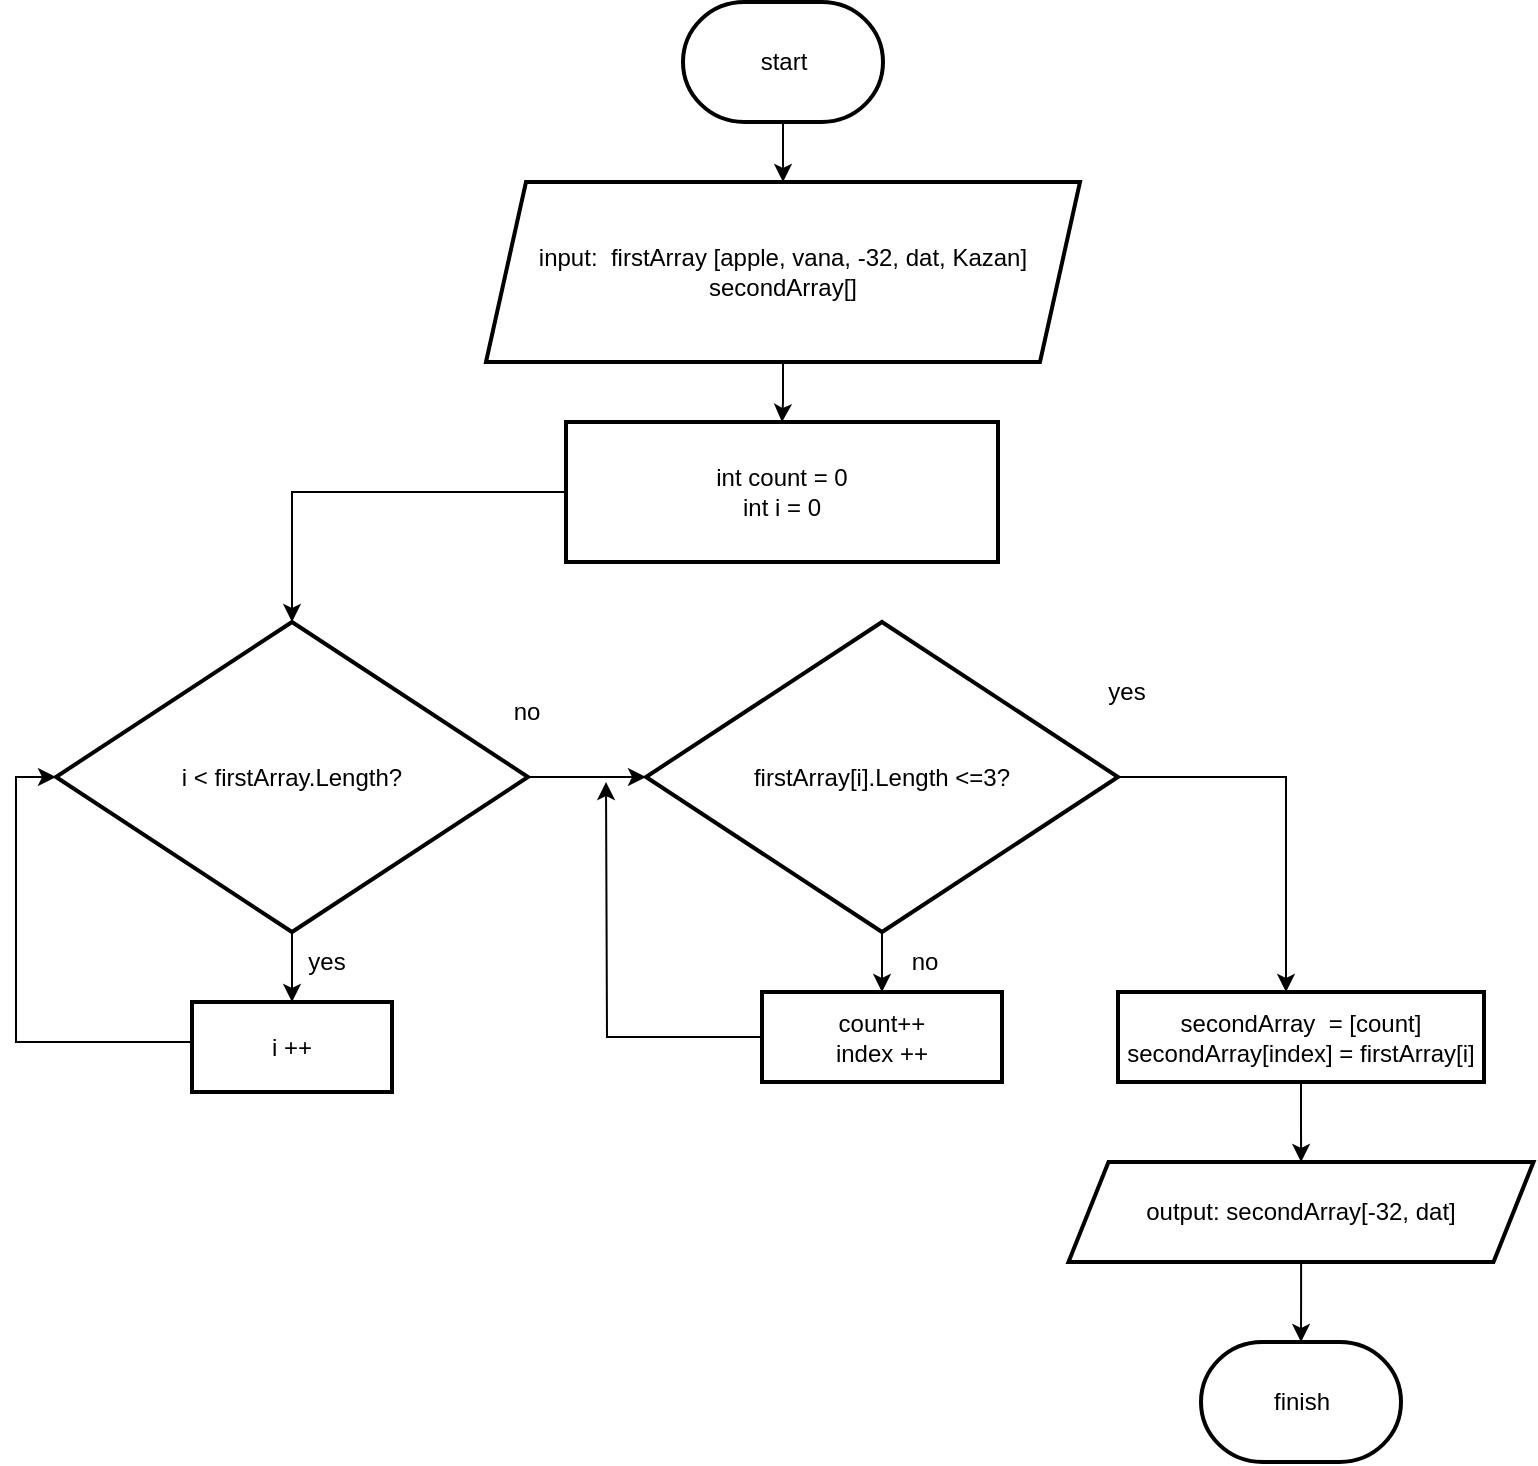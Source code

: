 <mxfile version="20.8.10" type="device"><diagram name="Страница 1" id="I1DZ3mgdHStBnoxhBMKm"><mxGraphModel dx="1132" dy="808" grid="1" gridSize="10" guides="1" tooltips="1" connect="1" arrows="1" fold="1" page="1" pageScale="1" pageWidth="827" pageHeight="1169" math="0" shadow="0"><root><mxCell id="0"/><mxCell id="1" parent="0"/><mxCell id="NoX5ksOoi1EoMbCSaxFg-3" value="" style="edgeStyle=orthogonalEdgeStyle;rounded=0;orthogonalLoop=1;jettySize=auto;html=1;" parent="1" source="NoX5ksOoi1EoMbCSaxFg-1" target="NoX5ksOoi1EoMbCSaxFg-2" edge="1"><mxGeometry relative="1" as="geometry"/></mxCell><mxCell id="NoX5ksOoi1EoMbCSaxFg-1" value="start" style="strokeWidth=2;html=1;shape=mxgraph.flowchart.terminator;whiteSpace=wrap;" parent="1" vertex="1"><mxGeometry x="358.5" y="10" width="100" height="60" as="geometry"/></mxCell><mxCell id="NoX5ksOoi1EoMbCSaxFg-7" value="" style="edgeStyle=orthogonalEdgeStyle;rounded=0;orthogonalLoop=1;jettySize=auto;html=1;" parent="1" source="NoX5ksOoi1EoMbCSaxFg-2" target="NoX5ksOoi1EoMbCSaxFg-6" edge="1"><mxGeometry relative="1" as="geometry"/></mxCell><mxCell id="NoX5ksOoi1EoMbCSaxFg-2" value="input:&amp;nbsp; firstArray [apple, vana, -32, dat, Kazan]&lt;br&gt;secondArray[]" style="shape=parallelogram;perimeter=parallelogramPerimeter;whiteSpace=wrap;html=1;fixedSize=1;strokeWidth=2;" parent="1" vertex="1"><mxGeometry x="260" y="100" width="297" height="90" as="geometry"/></mxCell><mxCell id="NoX5ksOoi1EoMbCSaxFg-9" value="" style="edgeStyle=orthogonalEdgeStyle;rounded=0;orthogonalLoop=1;jettySize=auto;html=1;" parent="1" source="NoX5ksOoi1EoMbCSaxFg-6" target="NoX5ksOoi1EoMbCSaxFg-8" edge="1"><mxGeometry relative="1" as="geometry"/></mxCell><mxCell id="NoX5ksOoi1EoMbCSaxFg-6" value="int count = 0&lt;br&gt;int i = 0&lt;br&gt;" style="whiteSpace=wrap;html=1;strokeWidth=2;" parent="1" vertex="1"><mxGeometry x="300" y="220" width="216" height="70" as="geometry"/></mxCell><mxCell id="NoX5ksOoi1EoMbCSaxFg-12" value="" style="edgeStyle=orthogonalEdgeStyle;rounded=0;orthogonalLoop=1;jettySize=auto;html=1;" parent="1" source="NoX5ksOoi1EoMbCSaxFg-8" target="NoX5ksOoi1EoMbCSaxFg-11" edge="1"><mxGeometry relative="1" as="geometry"/></mxCell><mxCell id="b20p1K56wtnwZAd3JNQa-5" value="" style="edgeStyle=orthogonalEdgeStyle;rounded=0;orthogonalLoop=1;jettySize=auto;html=1;" edge="1" parent="1" source="NoX5ksOoi1EoMbCSaxFg-8" target="b20p1K56wtnwZAd3JNQa-4"><mxGeometry relative="1" as="geometry"/></mxCell><mxCell id="NoX5ksOoi1EoMbCSaxFg-8" value="i &amp;lt; firstArray.Length?" style="rhombus;whiteSpace=wrap;html=1;strokeWidth=2;" parent="1" vertex="1"><mxGeometry x="45" y="320" width="236" height="155" as="geometry"/></mxCell><mxCell id="b20p1K56wtnwZAd3JNQa-2" style="edgeStyle=orthogonalEdgeStyle;rounded=0;orthogonalLoop=1;jettySize=auto;html=1;entryX=0;entryY=0.5;entryDx=0;entryDy=0;" edge="1" parent="1" source="NoX5ksOoi1EoMbCSaxFg-11" target="NoX5ksOoi1EoMbCSaxFg-8"><mxGeometry relative="1" as="geometry"><Array as="points"><mxPoint x="25" y="530"/><mxPoint x="25" y="398"/></Array></mxGeometry></mxCell><mxCell id="NoX5ksOoi1EoMbCSaxFg-11" value="i ++" style="whiteSpace=wrap;html=1;strokeWidth=2;" parent="1" vertex="1"><mxGeometry x="113" y="510" width="100" height="45" as="geometry"/></mxCell><mxCell id="b20p1K56wtnwZAd3JNQa-1" value="yes" style="text;html=1;align=center;verticalAlign=middle;resizable=0;points=[];autosize=1;strokeColor=none;fillColor=none;" vertex="1" parent="1"><mxGeometry x="160" y="475" width="40" height="30" as="geometry"/></mxCell><mxCell id="b20p1K56wtnwZAd3JNQa-3" value="no" style="text;html=1;align=center;verticalAlign=middle;resizable=0;points=[];autosize=1;strokeColor=none;fillColor=none;" vertex="1" parent="1"><mxGeometry x="260" y="350" width="40" height="30" as="geometry"/></mxCell><mxCell id="b20p1K56wtnwZAd3JNQa-7" value="" style="edgeStyle=orthogonalEdgeStyle;rounded=0;orthogonalLoop=1;jettySize=auto;html=1;" edge="1" parent="1" source="b20p1K56wtnwZAd3JNQa-4" target="b20p1K56wtnwZAd3JNQa-6"><mxGeometry relative="1" as="geometry"/></mxCell><mxCell id="b20p1K56wtnwZAd3JNQa-9" style="edgeStyle=orthogonalEdgeStyle;rounded=0;orthogonalLoop=1;jettySize=auto;html=1;exitX=1;exitY=0.5;exitDx=0;exitDy=0;" edge="1" parent="1" source="b20p1K56wtnwZAd3JNQa-4" target="b20p1K56wtnwZAd3JNQa-10"><mxGeometry relative="1" as="geometry"><mxPoint x="590" y="720" as="targetPoint"/><Array as="points"><mxPoint x="660" y="398"/></Array></mxGeometry></mxCell><mxCell id="b20p1K56wtnwZAd3JNQa-4" value="firstArray[i].Length &amp;lt;=3?" style="rhombus;whiteSpace=wrap;html=1;strokeWidth=2;" vertex="1" parent="1"><mxGeometry x="340" y="320" width="236" height="155" as="geometry"/></mxCell><mxCell id="b20p1K56wtnwZAd3JNQa-8" style="edgeStyle=orthogonalEdgeStyle;rounded=0;orthogonalLoop=1;jettySize=auto;html=1;" edge="1" parent="1" source="b20p1K56wtnwZAd3JNQa-6"><mxGeometry relative="1" as="geometry"><mxPoint x="320" y="400" as="targetPoint"/></mxGeometry></mxCell><mxCell id="b20p1K56wtnwZAd3JNQa-6" value="count++&lt;br&gt;index ++" style="whiteSpace=wrap;html=1;strokeWidth=2;" vertex="1" parent="1"><mxGeometry x="398" y="505" width="120" height="45" as="geometry"/></mxCell><mxCell id="b20p1K56wtnwZAd3JNQa-39" value="" style="edgeStyle=orthogonalEdgeStyle;rounded=0;orthogonalLoop=1;jettySize=auto;html=1;" edge="1" parent="1" source="b20p1K56wtnwZAd3JNQa-10" target="b20p1K56wtnwZAd3JNQa-38"><mxGeometry relative="1" as="geometry"/></mxCell><mxCell id="b20p1K56wtnwZAd3JNQa-10" value="secondArray&amp;nbsp; = [count]&lt;br&gt;secondArray[index] = firstArray[i]" style="rounded=0;whiteSpace=wrap;html=1;strokeWidth=2;" vertex="1" parent="1"><mxGeometry x="576" y="505" width="183" height="45" as="geometry"/></mxCell><mxCell id="b20p1K56wtnwZAd3JNQa-11" value="no" style="text;html=1;align=center;verticalAlign=middle;resizable=0;points=[];autosize=1;strokeColor=none;fillColor=none;" vertex="1" parent="1"><mxGeometry x="458.5" y="475" width="40" height="30" as="geometry"/></mxCell><mxCell id="b20p1K56wtnwZAd3JNQa-12" value="yes" style="text;html=1;align=center;verticalAlign=middle;resizable=0;points=[];autosize=1;strokeColor=none;fillColor=none;" vertex="1" parent="1"><mxGeometry x="560" y="340" width="40" height="30" as="geometry"/></mxCell><mxCell id="b20p1K56wtnwZAd3JNQa-42" style="edgeStyle=orthogonalEdgeStyle;rounded=0;orthogonalLoop=1;jettySize=auto;html=1;entryX=0.5;entryY=0;entryDx=0;entryDy=0;entryPerimeter=0;" edge="1" parent="1" source="b20p1K56wtnwZAd3JNQa-38" target="b20p1K56wtnwZAd3JNQa-41"><mxGeometry relative="1" as="geometry"/></mxCell><mxCell id="b20p1K56wtnwZAd3JNQa-38" value="output: secondArray[-32, dat]" style="shape=parallelogram;perimeter=parallelogramPerimeter;whiteSpace=wrap;html=1;fixedSize=1;rounded=0;strokeWidth=2;" vertex="1" parent="1"><mxGeometry x="551.25" y="590" width="232.5" height="50" as="geometry"/></mxCell><mxCell id="b20p1K56wtnwZAd3JNQa-41" value="finish" style="strokeWidth=2;html=1;shape=mxgraph.flowchart.terminator;whiteSpace=wrap;" vertex="1" parent="1"><mxGeometry x="617.5" y="680" width="100" height="60" as="geometry"/></mxCell></root></mxGraphModel></diagram></mxfile>